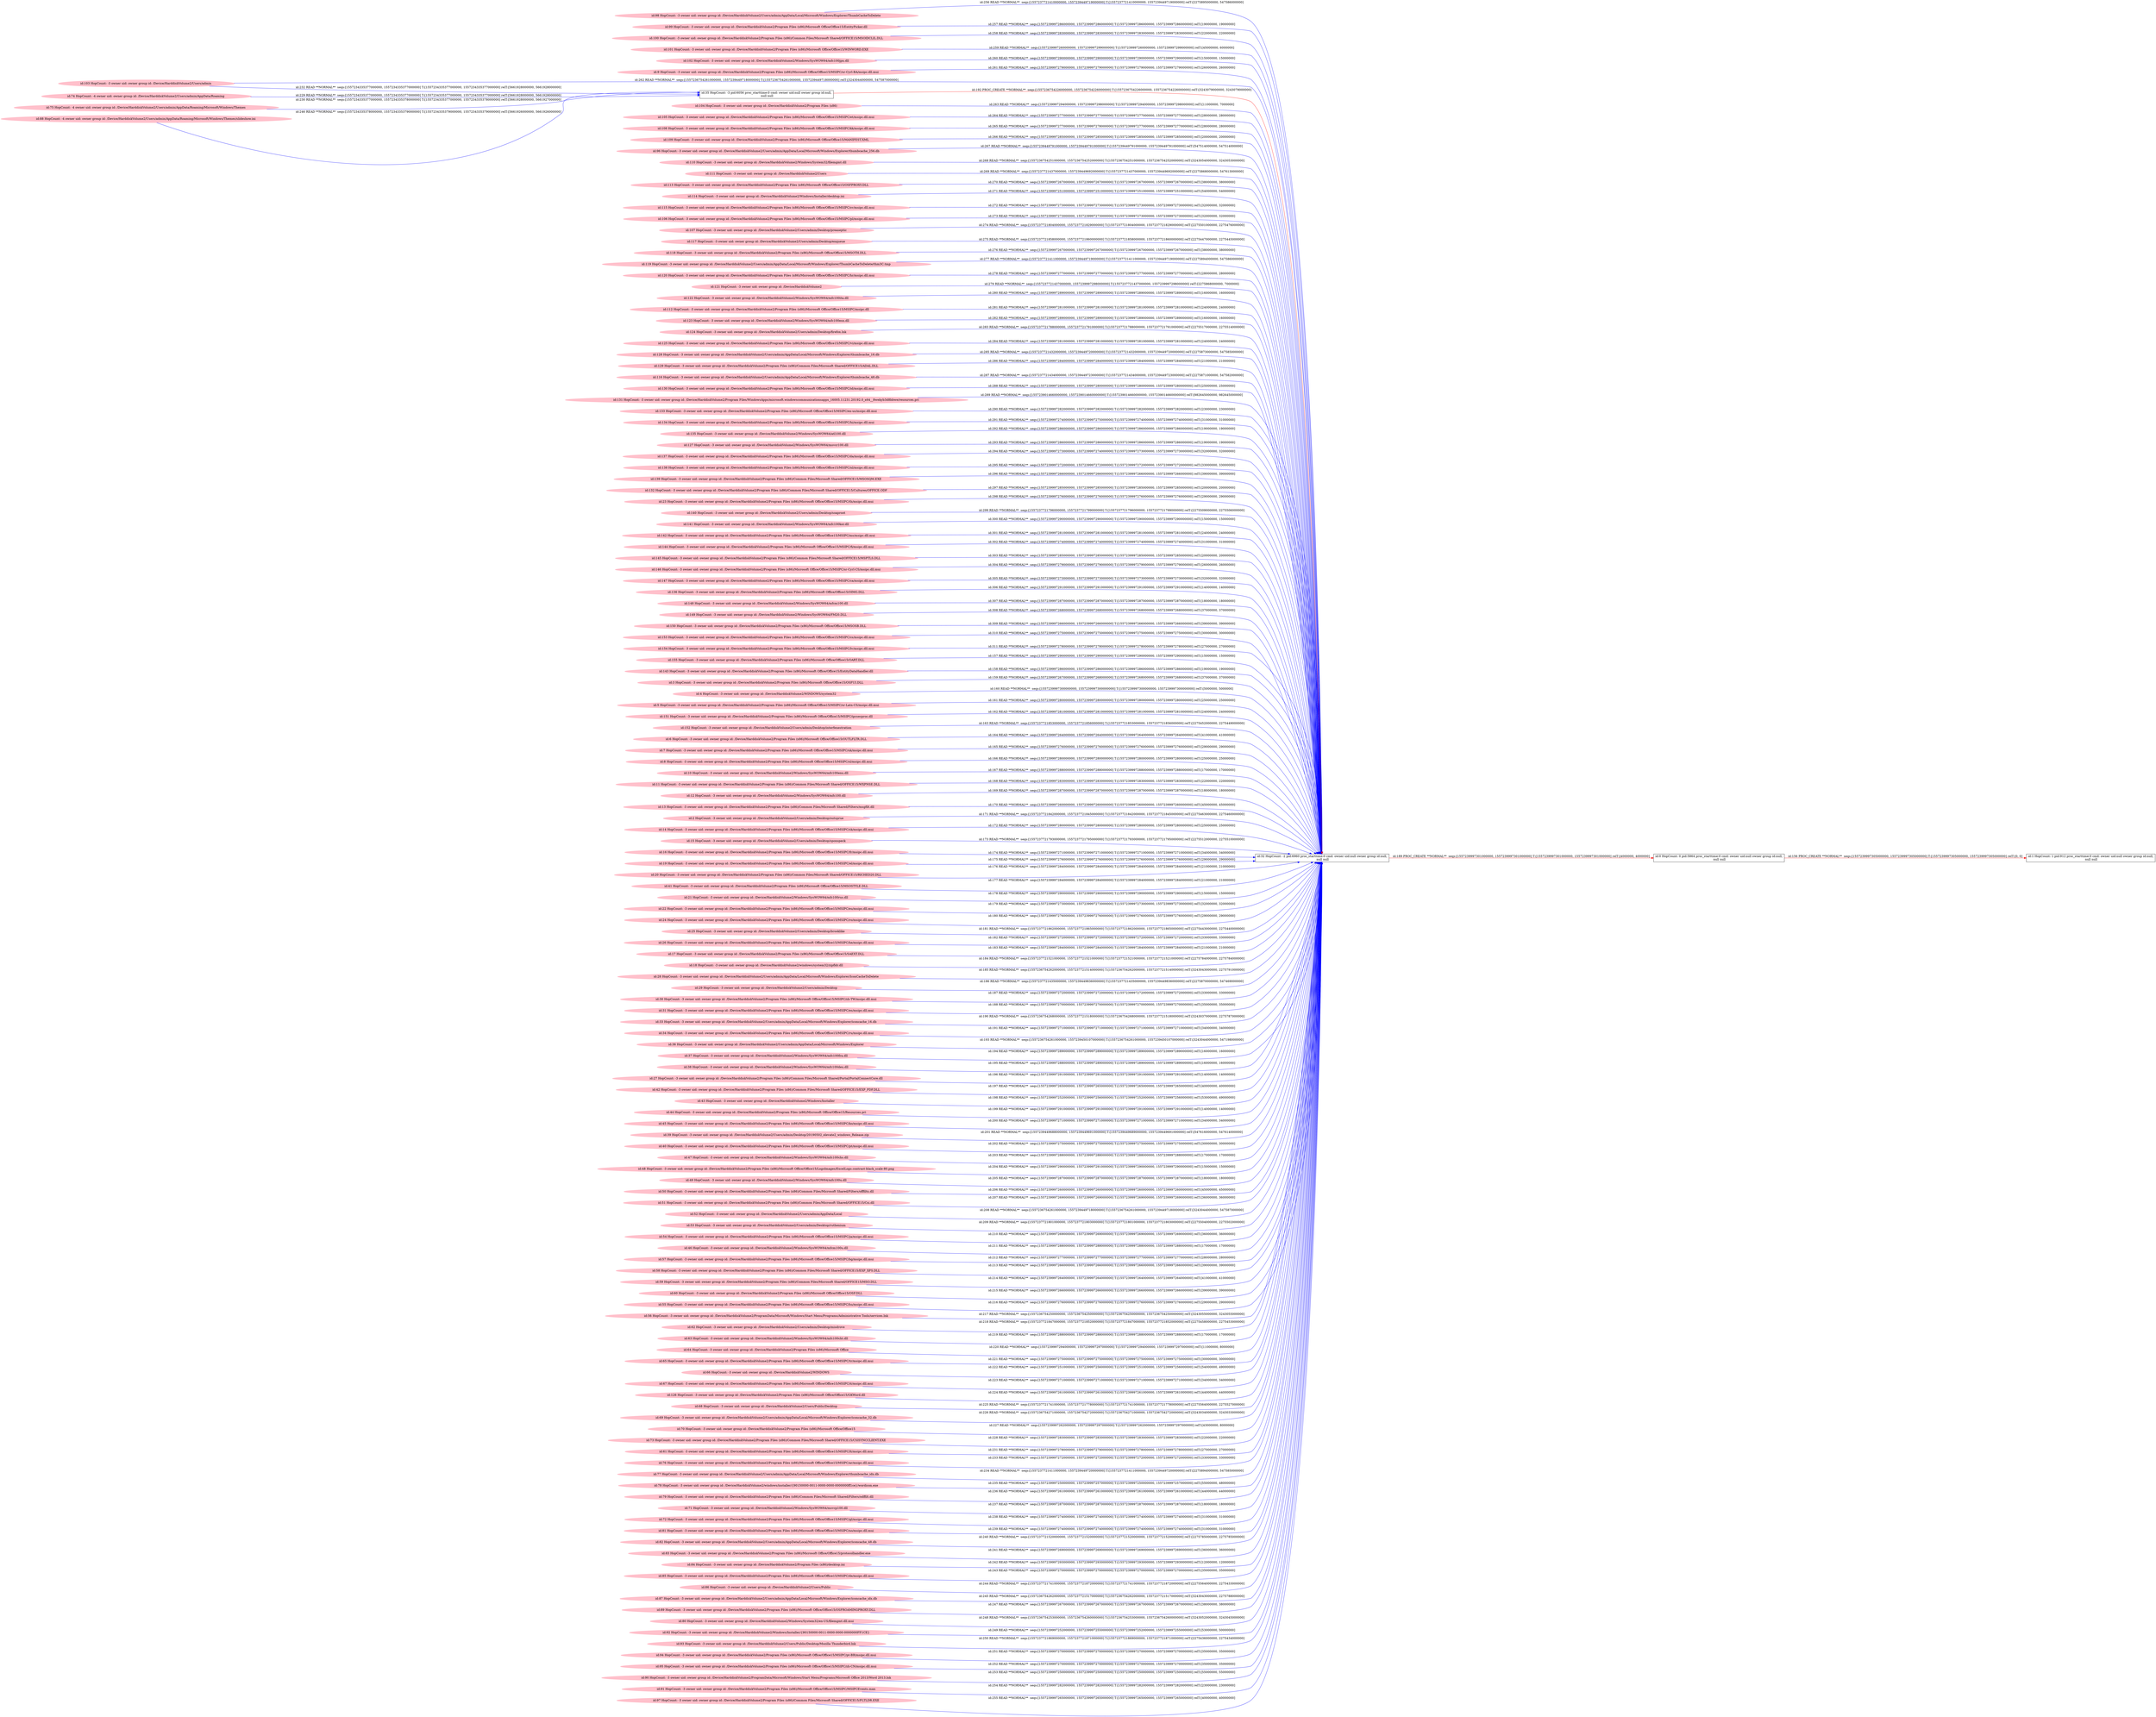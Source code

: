 digraph  {
rankdir=LR
"98"[color=pink,label="id:98 HopCount: -3 owner uid: owner group id: /Device/HarddiskVolume2/Users/admin/AppData/Local/Microsoft/Windows/Explorer/ThumbCacheToDelete ", shape=oval,style=filled];
"32"[color=black,label="id:32 HopCount: -2 pid:6960 proc_starttime:0 cmd: owner uid:null owner group id:null,\n null null", shape=box,style=solid];
"98" -> "32" [id=256,__obj="READ"color=blue,label="id:256 READ **NORMAL**  seqs:[1557237721410000000, 1557239449719000000] T:[1557237721410000000, 1557239449719000000] relT:[2275895000000, 547586000000]",style=solid];
"99"[color=pink,label="id:99 HopCount: -3 owner uid: owner group id: /Device/HarddiskVolume2/Program Files (x86)/Microsoft Office/Office15/EntityPicker.dll ", shape=oval,style=filled];
"99" -> "32" [id=257,__obj="READ"color=blue,label="id:257 READ **NORMAL**  seqs:[1557239997286000000, 1557239997286000000] T:[1557239997286000000, 1557239997286000000] relT:[19000000, 19000000]",style=solid];
"100"[color=pink,label="id:100 HopCount: -3 owner uid: owner group id: /Device/HarddiskVolume2/Program Files (x86)/Common Files/Microsoft Shared/OFFICE15/MSOIDCLIL.DLL ", shape=oval,style=filled];
"100" -> "32" [id=258,__obj="READ"color=blue,label="id:258 READ **NORMAL**  seqs:[1557239997283000000, 1557239997283000000] T:[1557239997283000000, 1557239997283000000] relT:[22000000, 22000000]",style=solid];
"101"[color=pink,label="id:101 HopCount: -3 owner uid: owner group id: /Device/HarddiskVolume2/Program Files (x86)/Microsoft Office/Office15/WINWORD.EXE ", shape=oval,style=filled];
"101" -> "32" [id=259,__obj="READ"color=blue,label="id:259 READ **NORMAL**  seqs:[1557239997260000000, 1557239997299000000] T:[1557239997260000000, 1557239997299000000] relT:[45000000, 6000000]",style=solid];
"102"[color=pink,label="id:102 HopCount: -3 owner uid: owner group id: /Device/HarddiskVolume2/Windows/SysWOW64/mfc100jpn.dll ", shape=oval,style=filled];
"102" -> "32" [id=260,__obj="READ"color=blue,label="id:260 READ **NORMAL**  seqs:[1557239997290000000, 1557239997290000000] T:[1557239997290000000, 1557239997290000000] relT:[15000000, 15000000]",style=solid];
"9"[color=pink,label="id:9 HopCount: -3 owner uid: owner group id: /Device/HarddiskVolume2/Program Files (x86)/Microsoft Office/Office15/MSIPC/sr-Cyrl-BA/msipc.dll.mui ", shape=oval,style=filled];
"9" -> "32" [id=261,__obj="READ"color=blue,label="id:261 READ **NORMAL**  seqs:[1557239997279000000, 1557239997279000000] T:[1557239997279000000, 1557239997279000000] relT:[26000000, 26000000]",style=solid];
"103"[color=pink,label="id:103 HopCount: -3 owner uid: owner group id: /Device/HarddiskVolume2/Users/admin ", shape=oval,style=filled];
"103" -> "32" [id=262,__obj="READ"color=blue,label="id:262 READ **NORMAL**  seqs:[1557236754261000000, 1557239449718000000] T:[1557236754261000000, 1557239449718000000] relT:[3243044000000, 547587000000]",style=solid];
"104"[color=pink,label="id:104 HopCount: -3 owner uid: owner group id: /Device/HarddiskVolume2/Program Files (x86) ", shape=oval,style=filled];
"104" -> "32" [id=263,__obj="READ"color=blue,label="id:263 READ **NORMAL**  seqs:[1557239997294000000, 1557239997298000000] T:[1557239997294000000, 1557239997298000000] relT:[11000000, 7000000]",style=solid];
"105"[color=pink,label="id:105 HopCount: -3 owner uid: owner group id: /Device/HarddiskVolume2/Program Files (x86)/Microsoft Office/Office15/MSIPC/et/msipc.dll.mui ", shape=oval,style=filled];
"105" -> "32" [id=264,__obj="READ"color=blue,label="id:264 READ **NORMAL**  seqs:[1557239997277000000, 1557239997277000000] T:[1557239997277000000, 1557239997277000000] relT:[28000000, 28000000]",style=solid];
"108"[color=pink,label="id:108 HopCount: -3 owner uid: owner group id: /Device/HarddiskVolume2/Program Files (x86)/Microsoft Office/Office15/MSIPC/kk/msipc.dll.mui ", shape=oval,style=filled];
"108" -> "32" [id=265,__obj="READ"color=blue,label="id:265 READ **NORMAL**  seqs:[1557239997277000000, 1557239997278000000] T:[1557239997277000000, 1557239997277000000] relT:[28000000, 28000000]",style=solid];
"109"[color=pink,label="id:109 HopCount: -3 owner uid: owner group id: /Device/HarddiskVolume2/Program Files (x86)/Microsoft Office/Office15/MANIFEST.XML ", shape=oval,style=filled];
"109" -> "32" [id=266,__obj="READ"color=blue,label="id:266 READ **NORMAL**  seqs:[1557239997285000000, 1557239997285000000] T:[1557239997285000000, 1557239997285000000] relT:[20000000, 20000000]",style=solid];
"96"[color=pink,label="id:96 HopCount: -3 owner uid: owner group id: /Device/HarddiskVolume2/Users/admin/AppData/Local/Microsoft/Windows/Explorer/thumbcache_256.db ", shape=oval,style=filled];
"96" -> "32" [id=267,__obj="READ"color=blue,label="id:267 READ **NORMAL**  seqs:[1557239449791000000, 1557239449791000000] T:[1557239449791000000, 1557239449791000000] relT:[547514000000, 547514000000]",style=solid];
"110"[color=pink,label="id:110 HopCount: -3 owner uid: owner group id: /Device/HarddiskVolume2/Windows/System32/filemgmt.dll ", shape=oval,style=filled];
"110" -> "32" [id=268,__obj="READ"color=blue,label="id:268 READ **NORMAL**  seqs:[1557236754251000000, 1557236754252000000] T:[1557236754251000000, 1557236754252000000] relT:[3243054000000, 3243053000000]",style=solid];
"111"[color=pink,label="id:111 HopCount: -3 owner uid: owner group id: /Device/HarddiskVolume2/Users ", shape=oval,style=filled];
"111" -> "32" [id=269,__obj="READ"color=blue,label="id:269 READ **NORMAL**  seqs:[1557237721437000000, 1557239449692000000] T:[1557237721437000000, 1557239449692000000] relT:[2275868000000, 547613000000]",style=solid];
"113"[color=pink,label="id:113 HopCount: -3 owner uid: owner group id: /Device/HarddiskVolume2/Program Files (x86)/Microsoft Office/Office15/OSFPROXY.DLL ", shape=oval,style=filled];
"113" -> "32" [id=270,__obj="READ"color=blue,label="id:270 READ **NORMAL**  seqs:[1557239997267000000, 1557239997267000000] T:[1557239997267000000, 1557239997267000000] relT:[38000000, 38000000]",style=solid];
"114"[color=pink,label="id:114 HopCount: -3 owner uid: owner group id: /Device/HarddiskVolume2/Windows/Installer/desktop.ini ", shape=oval,style=filled];
"114" -> "32" [id=271,__obj="READ"color=blue,label="id:271 READ **NORMAL**  seqs:[1557239997251000000, 1557239997251000000] T:[1557239997251000000, 1557239997251000000] relT:[54000000, 54000000]",style=solid];
"115"[color=pink,label="id:115 HopCount: -3 owner uid: owner group id: /Device/HarddiskVolume2/Program Files (x86)/Microsoft Office/Office15/MSIPC/sv/msipc.dll.mui ", shape=oval,style=filled];
"115" -> "32" [id=272,__obj="READ"color=blue,label="id:272 READ **NORMAL**  seqs:[1557239997273000000, 1557239997273000000] T:[1557239997273000000, 1557239997273000000] relT:[32000000, 32000000]",style=solid];
"106"[color=pink,label="id:106 HopCount: -3 owner uid: owner group id: /Device/HarddiskVolume2/Program Files (x86)/Microsoft Office/Office15/MSIPC/pl/msipc.dll.mui ", shape=oval,style=filled];
"106" -> "32" [id=273,__obj="READ"color=blue,label="id:273 READ **NORMAL**  seqs:[1557239997273000000, 1557239997273000000] T:[1557239997273000000, 1557239997273000000] relT:[32000000, 32000000]",style=solid];
"107"[color=pink,label="id:107 HopCount: -3 owner uid: owner group id: /Device/HarddiskVolume2/Users/admin/Desktop/preaseptic ", shape=oval,style=filled];
"107" -> "32" [id=274,__obj="READ"color=blue,label="id:274 READ **NORMAL**  seqs:[1557237721804000000, 1557237721829000000] T:[1557237721804000000, 1557237721829000000] relT:[2275501000000, 2275476000000]",style=solid];
"117"[color=pink,label="id:117 HopCount: -3 owner uid: owner group id: /Device/HarddiskVolume2/Users/admin/Desktop/enqueue ", shape=oval,style=filled];
"117" -> "32" [id=275,__obj="READ"color=blue,label="id:275 READ **NORMAL**  seqs:[1557237721858000000, 1557237721860000000] T:[1557237721858000000, 1557237721860000000] relT:[2275447000000, 2275445000000]",style=solid];
"118"[color=pink,label="id:118 HopCount: -3 owner uid: owner group id: /Device/HarddiskVolume2/Program Files (x86)/Microsoft Office/Office15/MSOTH.DLL ", shape=oval,style=filled];
"118" -> "32" [id=276,__obj="READ"color=blue,label="id:276 READ **NORMAL**  seqs:[1557239997267000000, 1557239997267000000] T:[1557239997267000000, 1557239997267000000] relT:[38000000, 38000000]",style=solid];
"119"[color=pink,label="id:119 HopCount: -3 owner uid: owner group id: /Device/HarddiskVolume2/Users/admin/AppData/Local/Microsoft/Windows/Explorer/ThumbCacheToDelete/thm3C.tmp ", shape=oval,style=filled];
"119" -> "32" [id=277,__obj="READ"color=blue,label="id:277 READ **NORMAL**  seqs:[1557237721411000000, 1557239449719000000] T:[1557237721411000000, 1557239449719000000] relT:[2275894000000, 547586000000]",style=solid];
"120"[color=pink,label="id:120 HopCount: -3 owner uid: owner group id: /Device/HarddiskVolume2/Program Files (x86)/Microsoft Office/Office15/MSIPC/hr/msipc.dll.mui ", shape=oval,style=filled];
"120" -> "32" [id=278,__obj="READ"color=blue,label="id:278 READ **NORMAL**  seqs:[1557239997277000000, 1557239997277000000] T:[1557239997277000000, 1557239997277000000] relT:[28000000, 28000000]",style=solid];
"121"[color=pink,label="id:121 HopCount: -3 owner uid: owner group id: /Device/HarddiskVolume2 ", shape=oval,style=filled];
"121" -> "32" [id=279,__obj="READ"color=blue,label="id:279 READ **NORMAL**  seqs:[1557237721437000000, 1557239997298000000] T:[1557237721437000000, 1557239997298000000] relT:[2275868000000, 7000000]",style=solid];
"122"[color=pink,label="id:122 HopCount: -3 owner uid: owner group id: /Device/HarddiskVolume2/Windows/SysWOW64/mfc100ita.dll ", shape=oval,style=filled];
"122" -> "32" [id=280,__obj="READ"color=blue,label="id:280 READ **NORMAL**  seqs:[1557239997289000000, 1557239997289000000] T:[1557239997289000000, 1557239997289000000] relT:[16000000, 16000000]",style=solid];
"112"[color=pink,label="id:112 HopCount: -3 owner uid: owner group id: /Device/HarddiskVolume2/Program Files (x86)/Microsoft Office/Office15/MSIPC/msipc.dll ", shape=oval,style=filled];
"112" -> "32" [id=281,__obj="READ"color=blue,label="id:281 READ **NORMAL**  seqs:[1557239997281000000, 1557239997281000000] T:[1557239997281000000, 1557239997281000000] relT:[24000000, 24000000]",style=solid];
"123"[color=pink,label="id:123 HopCount: -3 owner uid: owner group id: /Device/HarddiskVolume2/Windows/SysWOW64/mfc100esn.dll ", shape=oval,style=filled];
"123" -> "32" [id=282,__obj="READ"color=blue,label="id:282 READ **NORMAL**  seqs:[1557239997289000000, 1557239997289000000] T:[1557239997289000000, 1557239997289000000] relT:[16000000, 16000000]",style=solid];
"124"[color=pink,label="id:124 HopCount: -3 owner uid: owner group id: /Device/HarddiskVolume2/Users/admin/Desktop/firefox.lnk ", shape=oval,style=filled];
"124" -> "32" [id=283,__obj="READ"color=blue,label="id:283 READ **NORMAL**  seqs:[1557237721788000000, 1557237721791000000] T:[1557237721788000000, 1557237721791000000] relT:[2275517000000, 2275514000000]",style=solid];
"125"[color=pink,label="id:125 HopCount: -3 owner uid: owner group id: /Device/HarddiskVolume2/Program Files (x86)/Microsoft Office/Office15/MSIPC/vi/msipc.dll.mui ", shape=oval,style=filled];
"125" -> "32" [id=284,__obj="READ"color=blue,label="id:284 READ **NORMAL**  seqs:[1557239997281000000, 1557239997281000000] T:[1557239997281000000, 1557239997281000000] relT:[24000000, 24000000]",style=solid];
"128"[color=pink,label="id:128 HopCount: -3 owner uid: owner group id: /Device/HarddiskVolume2/Users/admin/AppData/Local/Microsoft/Windows/Explorer/thumbcache_16.db ", shape=oval,style=filled];
"128" -> "32" [id=285,__obj="READ"color=blue,label="id:285 READ **NORMAL**  seqs:[1557237721432000000, 1557239449720000000] T:[1557237721432000000, 1557239449720000000] relT:[2275873000000, 547585000000]",style=solid];
"129"[color=pink,label="id:129 HopCount: -3 owner uid: owner group id: /Device/HarddiskVolume2/Program Files (x86)/Common Files/Microsoft Shared/OFFICE15/ADAL.DLL ", shape=oval,style=filled];
"129" -> "32" [id=286,__obj="READ"color=blue,label="id:286 READ **NORMAL**  seqs:[1557239997284000000, 1557239997284000000] T:[1557239997284000000, 1557239997284000000] relT:[21000000, 21000000]",style=solid];
"116"[color=pink,label="id:116 HopCount: -3 owner uid: owner group id: /Device/HarddiskVolume2/Users/admin/AppData/Local/Microsoft/Windows/Explorer/thumbcache_48.db ", shape=oval,style=filled];
"116" -> "32" [id=287,__obj="READ"color=blue,label="id:287 READ **NORMAL**  seqs:[1557237721434000000, 1557239449723000000] T:[1557237721434000000, 1557239449723000000] relT:[2275871000000, 547582000000]",style=solid];
"130"[color=pink,label="id:130 HopCount: -3 owner uid: owner group id: /Device/HarddiskVolume2/Program Files (x86)/Microsoft Office/Office15/MSIPC/id/msipc.dll.mui ", shape=oval,style=filled];
"130" -> "32" [id=288,__obj="READ"color=blue,label="id:288 READ **NORMAL**  seqs:[1557239997280000000, 1557239997280000000] T:[1557239997280000000, 1557239997280000000] relT:[25000000, 25000000]",style=solid];
"131"[color=pink,label="id:131 HopCount: -3 owner uid: owner group id: /Device/HarddiskVolume2/Program Files/WindowsApps/microsoft.windowscommunicationsapps_16005.11231.20192.0_x64__8wekyb3d8bbwe/resources.pri ", shape=oval,style=filled];
"131" -> "32" [id=289,__obj="READ"color=blue,label="id:289 READ **NORMAL**  seqs:[1557239014660000000, 1557239014660000000] T:[1557239014660000000, 1557239014660000000] relT:[982645000000, 982645000000]",style=solid];
"133"[color=pink,label="id:133 HopCount: -3 owner uid: owner group id: /Device/HarddiskVolume2/Program Files (x86)/Microsoft Office/Office15/MSIPC/en-us/msipc.dll.mui ", shape=oval,style=filled];
"133" -> "32" [id=290,__obj="READ"color=blue,label="id:290 READ **NORMAL**  seqs:[1557239997282000000, 1557239997282000000] T:[1557239997282000000, 1557239997282000000] relT:[23000000, 23000000]",style=solid];
"134"[color=pink,label="id:134 HopCount: -3 owner uid: owner group id: /Device/HarddiskVolume2/Program Files (x86)/Microsoft Office/Office15/MSIPC/hi/msipc.dll.mui ", shape=oval,style=filled];
"134" -> "32" [id=291,__obj="READ"color=blue,label="id:291 READ **NORMAL**  seqs:[1557239997274000000, 1557239997275000000] T:[1557239997274000000, 1557239997274000000] relT:[31000000, 31000000]",style=solid];
"135"[color=pink,label="id:135 HopCount: -3 owner uid: owner group id: /Device/HarddiskVolume2/Windows/SysWOW64/atl100.dll ", shape=oval,style=filled];
"135" -> "32" [id=292,__obj="READ"color=blue,label="id:292 READ **NORMAL**  seqs:[1557239997286000000, 1557239997286000000] T:[1557239997286000000, 1557239997286000000] relT:[19000000, 19000000]",style=solid];
"127"[color=pink,label="id:127 HopCount: -3 owner uid: owner group id: /Device/HarddiskVolume2/Windows/SysWOW64/msvcr100.dll ", shape=oval,style=filled];
"127" -> "32" [id=293,__obj="READ"color=blue,label="id:293 READ **NORMAL**  seqs:[1557239997286000000, 1557239997286000000] T:[1557239997286000000, 1557239997286000000] relT:[19000000, 19000000]",style=solid];
"137"[color=pink,label="id:137 HopCount: -3 owner uid: owner group id: /Device/HarddiskVolume2/Program Files (x86)/Microsoft Office/Office15/MSIPC/da/msipc.dll.mui ", shape=oval,style=filled];
"137" -> "32" [id=294,__obj="READ"color=blue,label="id:294 READ **NORMAL**  seqs:[1557239997273000000, 1557239997274000000] T:[1557239997273000000, 1557239997273000000] relT:[32000000, 32000000]",style=solid];
"138"[color=pink,label="id:138 HopCount: -3 owner uid: owner group id: /Device/HarddiskVolume2/Program Files (x86)/Microsoft Office/Office15/MSIPC/nl/msipc.dll.mui ", shape=oval,style=filled];
"138" -> "32" [id=295,__obj="READ"color=blue,label="id:295 READ **NORMAL**  seqs:[1557239997272000000, 1557239997272000000] T:[1557239997272000000, 1557239997272000000] relT:[33000000, 33000000]",style=solid];
"139"[color=pink,label="id:139 HopCount: -3 owner uid: owner group id: /Device/HarddiskVolume2/Program Files (x86)/Common Files/Microsoft Shared/OFFICE15/MSOSQM.EXE ", shape=oval,style=filled];
"139" -> "32" [id=296,__obj="READ"color=blue,label="id:296 READ **NORMAL**  seqs:[1557239997266000000, 1557239997266000000] T:[1557239997266000000, 1557239997266000000] relT:[39000000, 39000000]",style=solid];
"132"[color=pink,label="id:132 HopCount: -3 owner uid: owner group id: /Device/HarddiskVolume2/Program Files (x86)/Common Files/Microsoft Shared/OFFICE15/Cultures/OFFICE.ODF ", shape=oval,style=filled];
"132" -> "32" [id=297,__obj="READ"color=blue,label="id:297 READ **NORMAL**  seqs:[1557239997285000000, 1557239997285000000] T:[1557239997285000000, 1557239997285000000] relT:[20000000, 20000000]",style=solid];
"23"[color=pink,label="id:23 HopCount: -3 owner uid: owner group id: /Device/HarddiskVolume2/Program Files (x86)/Microsoft Office/Office15/MSIPC/th/msipc.dll.mui ", shape=oval,style=filled];
"23" -> "32" [id=298,__obj="READ"color=blue,label="id:298 READ **NORMAL**  seqs:[1557239997276000000, 1557239997276000000] T:[1557239997276000000, 1557239997276000000] relT:[29000000, 29000000]",style=solid];
"140"[color=pink,label="id:140 HopCount: -3 owner uid: owner group id: /Device/HarddiskVolume2/Users/admin/Desktop/soaproot ", shape=oval,style=filled];
"140" -> "32" [id=299,__obj="READ"color=blue,label="id:299 READ **NORMAL**  seqs:[1557237721796000000, 1557237721799000000] T:[1557237721796000000, 1557237721799000000] relT:[2275509000000, 2275506000000]",style=solid];
"141"[color=pink,label="id:141 HopCount: -3 owner uid: owner group id: /Device/HarddiskVolume2/Windows/SysWOW64/mfc100kor.dll ", shape=oval,style=filled];
"141" -> "32" [id=300,__obj="READ"color=blue,label="id:300 READ **NORMAL**  seqs:[1557239997290000000, 1557239997290000000] T:[1557239997290000000, 1557239997290000000] relT:[15000000, 15000000]",style=solid];
"142"[color=pink,label="id:142 HopCount: -3 owner uid: owner group id: /Device/HarddiskVolume2/Program Files (x86)/Microsoft Office/Office15/MSIPC/ms/msipc.dll.mui ", shape=oval,style=filled];
"142" -> "32" [id=301,__obj="READ"color=blue,label="id:301 READ **NORMAL**  seqs:[1557239997281000000, 1557239997281000000] T:[1557239997281000000, 1557239997281000000] relT:[24000000, 24000000]",style=solid];
"144"[color=pink,label="id:144 HopCount: -3 owner uid: owner group id: /Device/HarddiskVolume2/Program Files (x86)/Microsoft Office/Office15/MSIPC/fi/msipc.dll.mui ", shape=oval,style=filled];
"144" -> "32" [id=302,__obj="READ"color=blue,label="id:302 READ **NORMAL**  seqs:[1557239997274000000, 1557239997274000000] T:[1557239997274000000, 1557239997274000000] relT:[31000000, 31000000]",style=solid];
"145"[color=pink,label="id:145 HopCount: -3 owner uid: owner group id: /Device/HarddiskVolume2/Program Files (x86)/Common Files/Microsoft Shared/OFFICE15/MSPTLS.DLL ", shape=oval,style=filled];
"145" -> "32" [id=303,__obj="READ"color=blue,label="id:303 READ **NORMAL**  seqs:[1557239997285000000, 1557239997285000000] T:[1557239997285000000, 1557239997285000000] relT:[20000000, 20000000]",style=solid];
"146"[color=pink,label="id:146 HopCount: -3 owner uid: owner group id: /Device/HarddiskVolume2/Program Files (x86)/Microsoft Office/Office15/MSIPC/sr-Cyrl-CS/msipc.dll.mui ", shape=oval,style=filled];
"146" -> "32" [id=304,__obj="READ"color=blue,label="id:304 READ **NORMAL**  seqs:[1557239997279000000, 1557239997279000000] T:[1557239997279000000, 1557239997279000000] relT:[26000000, 26000000]",style=solid];
"147"[color=pink,label="id:147 HopCount: -3 owner uid: owner group id: /Device/HarddiskVolume2/Program Files (x86)/Microsoft Office/Office15/MSIPC/ca/msipc.dll.mui ", shape=oval,style=filled];
"147" -> "32" [id=305,__obj="READ"color=blue,label="id:305 READ **NORMAL**  seqs:[1557239997273000000, 1557239997273000000] T:[1557239997273000000, 1557239997273000000] relT:[32000000, 32000000]",style=solid];
"136"[color=pink,label="id:136 HopCount: -3 owner uid: owner group id: /Device/HarddiskVolume2/Program Files (x86)/Microsoft Office/Office15/OIMG.DLL ", shape=oval,style=filled];
"136" -> "32" [id=306,__obj="READ"color=blue,label="id:306 READ **NORMAL**  seqs:[1557239997291000000, 1557239997291000000] T:[1557239997291000000, 1557239997291000000] relT:[14000000, 14000000]",style=solid];
"148"[color=pink,label="id:148 HopCount: -3 owner uid: owner group id: /Device/HarddiskVolume2/Windows/SysWOW64/mfcm100.dll ", shape=oval,style=filled];
"148" -> "32" [id=307,__obj="READ"color=blue,label="id:307 READ **NORMAL**  seqs:[1557239997287000000, 1557239997287000000] T:[1557239997287000000, 1557239997287000000] relT:[18000000, 18000000]",style=solid];
"149"[color=pink,label="id:149 HopCount: -3 owner uid: owner group id: /Device/HarddiskVolume2/Windows/SysWOW64/FM20.DLL ", shape=oval,style=filled];
"149" -> "32" [id=308,__obj="READ"color=blue,label="id:308 READ **NORMAL**  seqs:[1557239997268000000, 1557239997268000000] T:[1557239997268000000, 1557239997268000000] relT:[37000000, 37000000]",style=solid];
"150"[color=pink,label="id:150 HopCount: -3 owner uid: owner group id: /Device/HarddiskVolume2/Program Files (x86)/Microsoft Office/Office15/MSOSB.DLL ", shape=oval,style=filled];
"150" -> "32" [id=309,__obj="READ"color=blue,label="id:309 READ **NORMAL**  seqs:[1557239997266000000, 1557239997266000000] T:[1557239997266000000, 1557239997266000000] relT:[39000000, 39000000]",style=solid];
"153"[color=pink,label="id:153 HopCount: -3 owner uid: owner group id: /Device/HarddiskVolume2/Program Files (x86)/Microsoft Office/Office15/MSIPC/cs/msipc.dll.mui ", shape=oval,style=filled];
"153" -> "32" [id=310,__obj="READ"color=blue,label="id:310 READ **NORMAL**  seqs:[1557239997275000000, 1557239997275000000] T:[1557239997275000000, 1557239997275000000] relT:[30000000, 30000000]",style=solid];
"154"[color=pink,label="id:154 HopCount: -3 owner uid: owner group id: /Device/HarddiskVolume2/Program Files (x86)/Microsoft Office/Office15/MSIPC/lv/msipc.dll.mui ", shape=oval,style=filled];
"154" -> "32" [id=311,__obj="READ"color=blue,label="id:311 READ **NORMAL**  seqs:[1557239997278000000, 1557239997278000000] T:[1557239997278000000, 1557239997278000000] relT:[27000000, 27000000]",style=solid];
"0"[color=black,label="id:0 HopCount: 0 pid:5864 proc_starttime:0 cmd: owner uid:null owner group id:null,\n null null", shape=box,style=solid];
"1"[color=black,label="id:1 HopCount: 1 pid:912 proc_starttime:0 cmd: owner uid:null owner group id:null,\n null null", shape=box,style=solid];
"0" -> "1" [id=156,__obj="PROC_CREATE"color=red,label="id:156 PROC_CREATE **NORMAL**  seqs:[1557239997305000000, 1557239997305000000] T:[1557239997305000000, 1557239997305000000] relT:[0, 0]",style=solid];
"155"[color=pink,label="id:155 HopCount: -3 owner uid: owner group id: /Device/HarddiskVolume2/Program Files (x86)/Microsoft Office/Office15/OART.DLL ", shape=oval,style=filled];
"155" -> "32" [id=157,__obj="READ"color=blue,label="id:157 READ **NORMAL**  seqs:[1557239997290000000, 1557239997290000000] T:[1557239997290000000, 1557239997290000000] relT:[15000000, 15000000]",style=solid];
"143"[color=pink,label="id:143 HopCount: -3 owner uid: owner group id: /Device/HarddiskVolume2/Program Files (x86)/Microsoft Office/Office15/EntityDataHandler.dll ", shape=oval,style=filled];
"143" -> "32" [id=158,__obj="READ"color=blue,label="id:158 READ **NORMAL**  seqs:[1557239997286000000, 1557239997286000000] T:[1557239997286000000, 1557239997286000000] relT:[19000000, 19000000]",style=solid];
"3"[color=pink,label="id:3 HopCount: -3 owner uid: owner group id: /Device/HarddiskVolume2/Program Files (x86)/Microsoft Office/Office15/OSFUI.DLL ", shape=oval,style=filled];
"3" -> "32" [id=159,__obj="READ"color=blue,label="id:159 READ **NORMAL**  seqs:[1557239997267000000, 1557239997268000000] T:[1557239997268000000, 1557239997268000000] relT:[37000000, 37000000]",style=solid];
"4"[color=pink,label="id:4 HopCount: -3 owner uid: owner group id: /Device/HarddiskVolume2/WINDOWS/system32 ", shape=oval,style=filled];
"4" -> "32" [id=160,__obj="READ"color=blue,label="id:160 READ **NORMAL**  seqs:[1557239997300000000, 1557239997300000000] T:[1557239997300000000, 1557239997300000000] relT:[5000000, 5000000]",style=solid];
"5"[color=pink,label="id:5 HopCount: -3 owner uid: owner group id: /Device/HarddiskVolume2/Program Files (x86)/Microsoft Office/Office15/MSIPC/sr-Latn-CS/msipc.dll.mui ", shape=oval,style=filled];
"5" -> "32" [id=161,__obj="READ"color=blue,label="id:161 READ **NORMAL**  seqs:[1557239997280000000, 1557239997280000000] T:[1557239997280000000, 1557239997280000000] relT:[25000000, 25000000]",style=solid];
"151"[color=pink,label="id:151 HopCount: -3 owner uid: owner group id: /Device/HarddiskVolume2/Program Files (x86)/Microsoft Office/Office15/MSIPC/ipcsecproc.dll ", shape=oval,style=filled];
"151" -> "32" [id=162,__obj="READ"color=blue,label="id:162 READ **NORMAL**  seqs:[1557239997281000000, 1557239997281000000] T:[1557239997281000000, 1557239997281000000] relT:[24000000, 24000000]",style=solid];
"152"[color=pink,label="id:152 HopCount: -3 owner uid: owner group id: /Device/HarddiskVolume2/Users/admin/Desktop/interfenestration ", shape=oval,style=filled];
"152" -> "32" [id=163,__obj="READ"color=blue,label="id:163 READ **NORMAL**  seqs:[1557237721853000000, 1557237721856000000] T:[1557237721853000000, 1557237721856000000] relT:[2275452000000, 2275449000000]",style=solid];
"6"[color=pink,label="id:6 HopCount: -3 owner uid: owner group id: /Device/HarddiskVolume2/Program Files (x86)/Microsoft Office/Office15/OUTLFLTR.DLL ", shape=oval,style=filled];
"6" -> "32" [id=164,__obj="READ"color=blue,label="id:164 READ **NORMAL**  seqs:[1557239997264000000, 1557239997264000000] T:[1557239997264000000, 1557239997264000000] relT:[41000000, 41000000]",style=solid];
"7"[color=pink,label="id:7 HopCount: -3 owner uid: owner group id: /Device/HarddiskVolume2/Program Files (x86)/Microsoft Office/Office15/MSIPC/uk/msipc.dll.mui ", shape=oval,style=filled];
"7" -> "32" [id=165,__obj="READ"color=blue,label="id:165 READ **NORMAL**  seqs:[1557239997276000000, 1557239997276000000] T:[1557239997276000000, 1557239997276000000] relT:[29000000, 29000000]",style=solid];
"8"[color=pink,label="id:8 HopCount: -3 owner uid: owner group id: /Device/HarddiskVolume2/Program Files (x86)/Microsoft Office/Office15/MSIPC/sl/msipc.dll.mui ", shape=oval,style=filled];
"8" -> "32" [id=166,__obj="READ"color=blue,label="id:166 READ **NORMAL**  seqs:[1557239997280000000, 1557239997280000000] T:[1557239997280000000, 1557239997280000000] relT:[25000000, 25000000]",style=solid];
"10"[color=pink,label="id:10 HopCount: -3 owner uid: owner group id: /Device/HarddiskVolume2/Windows/SysWOW64/mfc100enu.dll ", shape=oval,style=filled];
"10" -> "32" [id=167,__obj="READ"color=blue,label="id:167 READ **NORMAL**  seqs:[1557239997288000000, 1557239997288000000] T:[1557239997288000000, 1557239997288000000] relT:[17000000, 17000000]",style=solid];
"11"[color=pink,label="id:11 HopCount: -3 owner uid: owner group id: /Device/HarddiskVolume2/Program Files (x86)/Common Files/Microsoft Shared/OFFICE15/WXPNSE.DLL ", shape=oval,style=filled];
"11" -> "32" [id=168,__obj="READ"color=blue,label="id:168 READ **NORMAL**  seqs:[1557239997283000000, 1557239997283000000] T:[1557239997283000000, 1557239997283000000] relT:[22000000, 22000000]",style=solid];
"12"[color=pink,label="id:12 HopCount: -3 owner uid: owner group id: /Device/HarddiskVolume2/Windows/SysWOW64/mfc100.dll ", shape=oval,style=filled];
"12" -> "32" [id=169,__obj="READ"color=blue,label="id:169 READ **NORMAL**  seqs:[1557239997287000000, 1557239997287000000] T:[1557239997287000000, 1557239997287000000] relT:[18000000, 18000000]",style=solid];
"13"[color=pink,label="id:13 HopCount: -3 owner uid: owner group id: /Device/HarddiskVolume2/Program Files (x86)/Common Files/Microsoft Shared/Filters/msgfilt.dll ", shape=oval,style=filled];
"13" -> "32" [id=170,__obj="READ"color=blue,label="id:170 READ **NORMAL**  seqs:[1557239997260000000, 1557239997260000000] T:[1557239997260000000, 1557239997260000000] relT:[45000000, 45000000]",style=solid];
"2"[color=pink,label="id:2 HopCount: -3 owner uid: owner group id: /Device/HarddiskVolume2/Users/admin/Desktop/outsprue ", shape=oval,style=filled];
"2" -> "32" [id=171,__obj="READ"color=blue,label="id:171 READ **NORMAL**  seqs:[1557237721842000000, 1557237721845000000] T:[1557237721842000000, 1557237721845000000] relT:[2275463000000, 2275460000000]",style=solid];
"14"[color=pink,label="id:14 HopCount: -3 owner uid: owner group id: /Device/HarddiskVolume2/Program Files (x86)/Microsoft Office/Office15/MSIPC/sk/msipc.dll.mui ", shape=oval,style=filled];
"14" -> "32" [id=172,__obj="READ"color=blue,label="id:172 READ **NORMAL**  seqs:[1557239997280000000, 1557239997280000000] T:[1557239997280000000, 1557239997280000000] relT:[25000000, 25000000]",style=solid];
"15"[color=pink,label="id:15 HopCount: -3 owner uid: owner group id: /Device/HarddiskVolume2/Users/admin/Desktop/sponspeck ", shape=oval,style=filled];
"15" -> "32" [id=173,__obj="READ"color=blue,label="id:173 READ **NORMAL**  seqs:[1557237721793000000, 1557237721795000000] T:[1557237721793000000, 1557237721795000000] relT:[2275512000000, 2275510000000]",style=solid];
"16"[color=pink,label="id:16 HopCount: -3 owner uid: owner group id: /Device/HarddiskVolume2/Program Files (x86)/Microsoft Office/Office15/MSIPC/fr/msipc.dll.mui ", shape=oval,style=filled];
"16" -> "32" [id=174,__obj="READ"color=blue,label="id:174 READ **NORMAL**  seqs:[1557239997271000000, 1557239997271000000] T:[1557239997271000000, 1557239997271000000] relT:[34000000, 34000000]",style=solid];
"19"[color=pink,label="id:19 HopCount: -3 owner uid: owner group id: /Device/HarddiskVolume2/Program Files (x86)/Microsoft Office/Office15/MSIPC/el/msipc.dll.mui ", shape=oval,style=filled];
"19" -> "32" [id=175,__obj="READ"color=blue,label="id:175 READ **NORMAL**  seqs:[1557239997276000000, 1557239997276000000] T:[1557239997276000000, 1557239997276000000] relT:[29000000, 29000000]",style=solid];
"20"[color=pink,label="id:20 HopCount: -3 owner uid: owner group id: /Device/HarddiskVolume2/Program Files (x86)/Common Files/Microsoft Shared/OFFICE15/RICHED20.DLL ", shape=oval,style=filled];
"20" -> "32" [id=176,__obj="READ"color=blue,label="id:176 READ **NORMAL**  seqs:[1557239997284000000, 1557239997284000000] T:[1557239997284000000, 1557239997284000000] relT:[21000000, 21000000]",style=solid];
"41"[color=pink,label="id:41 HopCount: -3 owner uid: owner group id: /Device/HarddiskVolume2/Program Files (x86)/Microsoft Office/Office15/MSOSTYLE.DLL ", shape=oval,style=filled];
"41" -> "32" [id=177,__obj="READ"color=blue,label="id:177 READ **NORMAL**  seqs:[1557239997284000000, 1557239997284000000] T:[1557239997284000000, 1557239997284000000] relT:[21000000, 21000000]",style=solid];
"21"[color=pink,label="id:21 HopCount: -3 owner uid: owner group id: /Device/HarddiskVolume2/Windows/SysWOW64/mfc100rus.dll ", shape=oval,style=filled];
"21" -> "32" [id=178,__obj="READ"color=blue,label="id:178 READ **NORMAL**  seqs:[1557239997290000000, 1557239997290000000] T:[1557239997290000000, 1557239997290000000] relT:[15000000, 15000000]",style=solid];
"22"[color=pink,label="id:22 HopCount: -3 owner uid: owner group id: /Device/HarddiskVolume2/Program Files (x86)/Microsoft Office/Office15/MSIPC/eu/msipc.dll.mui ", shape=oval,style=filled];
"22" -> "32" [id=179,__obj="READ"color=blue,label="id:179 READ **NORMAL**  seqs:[1557239997273000000, 1557239997273000000] T:[1557239997273000000, 1557239997273000000] relT:[32000000, 32000000]",style=solid];
"24"[color=pink,label="id:24 HopCount: -3 owner uid: owner group id: /Device/HarddiskVolume2/Program Files (x86)/Microsoft Office/Office15/MSIPC/ro/msipc.dll.mui ", shape=oval,style=filled];
"24" -> "32" [id=180,__obj="READ"color=blue,label="id:180 READ **NORMAL**  seqs:[1557239997276000000, 1557239997276000000] T:[1557239997276000000, 1557239997276000000] relT:[29000000, 29000000]",style=solid];
"25"[color=pink,label="id:25 HopCount: -3 owner uid: owner group id: /Device/HarddiskVolume2/Users/admin/Desktop/brooklike ", shape=oval,style=filled];
"25" -> "32" [id=181,__obj="READ"color=blue,label="id:181 READ **NORMAL**  seqs:[1557237721862000000, 1557237721865000000] T:[1557237721862000000, 1557237721865000000] relT:[2275443000000, 2275440000000]",style=solid];
"26"[color=pink,label="id:26 HopCount: -3 owner uid: owner group id: /Device/HarddiskVolume2/Program Files (x86)/Microsoft Office/Office15/MSIPC/he/msipc.dll.mui ", shape=oval,style=filled];
"26" -> "32" [id=182,__obj="READ"color=blue,label="id:182 READ **NORMAL**  seqs:[1557239997272000000, 1557239997272000000] T:[1557239997272000000, 1557239997272000000] relT:[33000000, 33000000]",style=solid];
"17"[color=pink,label="id:17 HopCount: -3 owner uid: owner group id: /Device/HarddiskVolume2/Program Files (x86)/Microsoft Office/Office15/SAEXT.DLL ", shape=oval,style=filled];
"17" -> "32" [id=183,__obj="READ"color=blue,label="id:183 READ **NORMAL**  seqs:[1557239997284000000, 1557239997284000000] T:[1557239997284000000, 1557239997284000000] relT:[21000000, 21000000]",style=solid];
"18"[color=pink,label="id:18 HopCount: -3 owner uid: owner group id: /Device/HarddiskVolume2/windows/system32/zipfldr.dll ", shape=oval,style=filled];
"18" -> "32" [id=184,__obj="READ"color=blue,label="id:184 READ **NORMAL**  seqs:[1557237721521000000, 1557237721521000000] T:[1557237721521000000, 1557237721521000000] relT:[2275784000000, 2275784000000]",style=solid];
"28"[color=pink,label="id:28 HopCount: -3 owner uid: owner group id: /Device/HarddiskVolume2/Users/admin/AppData/Local/Microsoft/Windows/Explorer/IconCacheToDelete ", shape=oval,style=filled];
"28" -> "32" [id=185,__obj="READ"color=blue,label="id:185 READ **NORMAL**  seqs:[1557236754262000000, 1557237721514000000] T:[1557236754262000000, 1557237721514000000] relT:[3243043000000, 2275791000000]",style=solid];
"29"[color=pink,label="id:29 HopCount: -3 owner uid: owner group id: /Device/HarddiskVolume2/Users/admin/Desktop ", shape=oval,style=filled];
"29" -> "32" [id=186,__obj="READ"color=blue,label="id:186 READ **NORMAL**  seqs:[1557237721435000000, 1557239449836000000] T:[1557237721435000000, 1557239449836000000] relT:[2275870000000, 547469000000]",style=solid];
"30"[color=pink,label="id:30 HopCount: -3 owner uid: owner group id: /Device/HarddiskVolume2/Program Files (x86)/Microsoft Office/Office15/MSIPC/zh-TW/msipc.dll.mui ", shape=oval,style=filled];
"30" -> "32" [id=187,__obj="READ"color=blue,label="id:187 READ **NORMAL**  seqs:[1557239997272000000, 1557239997272000000] T:[1557239997272000000, 1557239997272000000] relT:[33000000, 33000000]",style=solid];
"31"[color=pink,label="id:31 HopCount: -3 owner uid: owner group id: /Device/HarddiskVolume2/Program Files (x86)/Microsoft Office/Office15/MSIPC/es/msipc.dll.mui ", shape=oval,style=filled];
"31" -> "32" [id=188,__obj="READ"color=blue,label="id:188 READ **NORMAL**  seqs:[1557239997270000000, 1557239997270000000] T:[1557239997270000000, 1557239997270000000] relT:[35000000, 35000000]",style=solid];
"32" -> "0" [id=189,__obj="PROC_CREATE"color=red,label="id:189 PROC_CREATE **NORMAL**  seqs:[1557239997301000000, 1557239997301000000] T:[1557239997301000000, 1557239997301000000] relT:[4000000, 4000000]",style=solid];
"33"[color=pink,label="id:33 HopCount: -3 owner uid: owner group id: /Device/HarddiskVolume2/Users/admin/AppData/Local/Microsoft/Windows/Explorer/iconcache_16.db ", shape=oval,style=filled];
"33" -> "32" [id=190,__obj="READ"color=blue,label="id:190 READ **NORMAL**  seqs:[1557236754268000000, 1557237721518000000] T:[1557236754268000000, 1557237721518000000] relT:[3243037000000, 2275787000000]",style=solid];
"34"[color=pink,label="id:34 HopCount: -3 owner uid: owner group id: /Device/HarddiskVolume2/Program Files (x86)/Microsoft Office/Office15/MSIPC/ru/msipc.dll.mui ", shape=oval,style=filled];
"34" -> "32" [id=191,__obj="READ"color=blue,label="id:191 READ **NORMAL**  seqs:[1557239997271000000, 1557239997271000000] T:[1557239997271000000, 1557239997271000000] relT:[34000000, 34000000]",style=solid];
"35"[color=black,label="id:35 HopCount: -3 pid:6056 proc_starttime:0 cmd: owner uid:null owner group id:null,\n null null", shape=box,style=solid];
"35" -> "32" [id=192,__obj="PROC_CREATE"color=red,label="id:192 PROC_CREATE **NORMAL**  seqs:[1557236754226000000, 1557236754226000000] T:[1557236754226000000, 1557236754226000000] relT:[3243079000000, 3243079000000]",style=solid];
"36"[color=pink,label="id:36 HopCount: -3 owner uid: owner group id: /Device/HarddiskVolume2/Users/admin/AppData/Local/Microsoft/Windows/Explorer ", shape=oval,style=filled];
"36" -> "32" [id=193,__obj="READ"color=blue,label="id:193 READ **NORMAL**  seqs:[1557236754261000000, 1557239450107000000] T:[1557236754261000000, 1557239450107000000] relT:[3243044000000, 547198000000]",style=solid];
"37"[color=pink,label="id:37 HopCount: -3 owner uid: owner group id: /Device/HarddiskVolume2/Windows/SysWOW64/mfc100fra.dll ", shape=oval,style=filled];
"37" -> "32" [id=194,__obj="READ"color=blue,label="id:194 READ **NORMAL**  seqs:[1557239997289000000, 1557239997289000000] T:[1557239997289000000, 1557239997289000000] relT:[16000000, 16000000]",style=solid];
"38"[color=pink,label="id:38 HopCount: -3 owner uid: owner group id: /Device/HarddiskVolume2/Windows/SysWOW64/mfc100deu.dll ", shape=oval,style=filled];
"38" -> "32" [id=195,__obj="READ"color=blue,label="id:195 READ **NORMAL**  seqs:[1557239997288000000, 1557239997289000000] T:[1557239997289000000, 1557239997289000000] relT:[16000000, 16000000]",style=solid];
"27"[color=pink,label="id:27 HopCount: -3 owner uid: owner group id: /Device/HarddiskVolume2/Program Files (x86)/Common Files/Microsoft Shared/Portal/PortalConnectCore.dll ", shape=oval,style=filled];
"27" -> "32" [id=196,__obj="READ"color=blue,label="id:196 READ **NORMAL**  seqs:[1557239997291000000, 1557239997291000000] T:[1557239997291000000, 1557239997291000000] relT:[14000000, 14000000]",style=solid];
"42"[color=pink,label="id:42 HopCount: -3 owner uid: owner group id: /Device/HarddiskVolume2/Program Files (x86)/Common Files/Microsoft Shared/OFFICE15/EXP_PDF.DLL ", shape=oval,style=filled];
"42" -> "32" [id=197,__obj="READ"color=blue,label="id:197 READ **NORMAL**  seqs:[1557239997265000000, 1557239997265000000] T:[1557239997265000000, 1557239997265000000] relT:[40000000, 40000000]",style=solid];
"43"[color=pink,label="id:43 HopCount: -3 owner uid: owner group id: /Device/HarddiskVolume2/Windows/Installer ", shape=oval,style=filled];
"43" -> "32" [id=198,__obj="READ"color=blue,label="id:198 READ **NORMAL**  seqs:[1557239997252000000, 1557239997256000000] T:[1557239997252000000, 1557239997256000000] relT:[53000000, 49000000]",style=solid];
"44"[color=pink,label="id:44 HopCount: -3 owner uid: owner group id: /Device/HarddiskVolume2/Program Files (x86)/Microsoft Office/Office15/Resources.pri ", shape=oval,style=filled];
"44" -> "32" [id=199,__obj="READ"color=blue,label="id:199 READ **NORMAL**  seqs:[1557239997291000000, 1557239997291000000] T:[1557239997291000000, 1557239997291000000] relT:[14000000, 14000000]",style=solid];
"45"[color=pink,label="id:45 HopCount: -3 owner uid: owner group id: /Device/HarddiskVolume2/Program Files (x86)/Microsoft Office/Office15/MSIPC/ko/msipc.dll.mui ", shape=oval,style=filled];
"45" -> "32" [id=200,__obj="READ"color=blue,label="id:200 READ **NORMAL**  seqs:[1557239997271000000, 1557239997271000000] T:[1557239997271000000, 1557239997271000000] relT:[34000000, 34000000]",style=solid];
"39"[color=pink,label="id:39 HopCount: -3 owner uid: owner group id: /Device/HarddiskVolume2/Users/admin/Desktop/20190502_elevate2_windows_Release.zip ", shape=oval,style=filled];
"39" -> "32" [id=201,__obj="READ"color=blue,label="id:201 READ **NORMAL**  seqs:[1557239449688000000, 1557239449691000000] T:[1557239449689000000, 1557239449691000000] relT:[547616000000, 547614000000]",style=solid];
"40"[color=pink,label="id:40 HopCount: -3 owner uid: owner group id: /Device/HarddiskVolume2/Program Files (x86)/Microsoft Office/Office15/MSIPC/pt/msipc.dll.mui ", shape=oval,style=filled];
"40" -> "32" [id=202,__obj="READ"color=blue,label="id:202 READ **NORMAL**  seqs:[1557239997275000000, 1557239997275000000] T:[1557239997275000000, 1557239997275000000] relT:[30000000, 30000000]",style=solid];
"47"[color=pink,label="id:47 HopCount: -3 owner uid: owner group id: /Device/HarddiskVolume2/Windows/SysWOW64/mfc100chs.dll ", shape=oval,style=filled];
"47" -> "32" [id=203,__obj="READ"color=blue,label="id:203 READ **NORMAL**  seqs:[1557239997288000000, 1557239997288000000] T:[1557239997288000000, 1557239997288000000] relT:[17000000, 17000000]",style=solid];
"48"[color=pink,label="id:48 HopCount: -3 owner uid: owner group id: /Device/HarddiskVolume2/Program Files (x86)/Microsoft Office/Office15/LogoImages/ExcelLogo.contrast-black_scale-80.png ", shape=oval,style=filled];
"48" -> "32" [id=204,__obj="READ"color=blue,label="id:204 READ **NORMAL**  seqs:[1557239997290000000, 1557239997291000000] T:[1557239997290000000, 1557239997290000000] relT:[15000000, 15000000]",style=solid];
"49"[color=pink,label="id:49 HopCount: -3 owner uid: owner group id: /Device/HarddiskVolume2/Windows/SysWOW64/mfc100u.dll ", shape=oval,style=filled];
"49" -> "32" [id=205,__obj="READ"color=blue,label="id:205 READ **NORMAL**  seqs:[1557239997287000000, 1557239997287000000] T:[1557239997287000000, 1557239997287000000] relT:[18000000, 18000000]",style=solid];
"50"[color=pink,label="id:50 HopCount: -3 owner uid: owner group id: /Device/HarddiskVolume2/Program Files (x86)/Common Files/Microsoft Shared/Filters/offfiltx.dll ", shape=oval,style=filled];
"50" -> "32" [id=206,__obj="READ"color=blue,label="id:206 READ **NORMAL**  seqs:[1557239997260000000, 1557239997260000000] T:[1557239997260000000, 1557239997260000000] relT:[45000000, 45000000]",style=solid];
"51"[color=pink,label="id:51 HopCount: -3 owner uid: owner group id: /Device/HarddiskVolume2/Program Files (x86)/Common Files/Microsoft Shared/OFFICE15/Csi.dll ", shape=oval,style=filled];
"51" -> "32" [id=207,__obj="READ"color=blue,label="id:207 READ **NORMAL**  seqs:[1557239997269000000, 1557239997269000000] T:[1557239997269000000, 1557239997269000000] relT:[36000000, 36000000]",style=solid];
"52"[color=pink,label="id:52 HopCount: -3 owner uid: owner group id: /Device/HarddiskVolume2/Users/admin/AppData/Local ", shape=oval,style=filled];
"52" -> "32" [id=208,__obj="READ"color=blue,label="id:208 READ **NORMAL**  seqs:[1557236754261000000, 1557239449718000000] T:[1557236754261000000, 1557239449718000000] relT:[3243044000000, 547587000000]",style=solid];
"53"[color=pink,label="id:53 HopCount: -3 owner uid: owner group id: /Device/HarddiskVolume2/Users/admin/Desktop/ruthenium ", shape=oval,style=filled];
"53" -> "32" [id=209,__obj="READ"color=blue,label="id:209 READ **NORMAL**  seqs:[1557237721801000000, 1557237721803000000] T:[1557237721801000000, 1557237721803000000] relT:[2275504000000, 2275502000000]",style=solid];
"54"[color=pink,label="id:54 HopCount: -3 owner uid: owner group id: /Device/HarddiskVolume2/Program Files (x86)/Microsoft Office/Office15/MSIPC/ja/msipc.dll.mui ", shape=oval,style=filled];
"54" -> "32" [id=210,__obj="READ"color=blue,label="id:210 READ **NORMAL**  seqs:[1557239997269000000, 1557239997269000000] T:[1557239997269000000, 1557239997269000000] relT:[36000000, 36000000]",style=solid];
"46"[color=pink,label="id:46 HopCount: -3 owner uid: owner group id: /Device/HarddiskVolume2/Windows/SysWOW64/mfcm100u.dll ", shape=oval,style=filled];
"46" -> "32" [id=211,__obj="READ"color=blue,label="id:211 READ **NORMAL**  seqs:[1557239997288000000, 1557239997288000000] T:[1557239997288000000, 1557239997288000000] relT:[17000000, 17000000]",style=solid];
"57"[color=pink,label="id:57 HopCount: -3 owner uid: owner group id: /Device/HarddiskVolume2/Program Files (x86)/Microsoft Office/Office15/MSIPC/bg/msipc.dll.mui ", shape=oval,style=filled];
"57" -> "32" [id=212,__obj="READ"color=blue,label="id:212 READ **NORMAL**  seqs:[1557239997277000000, 1557239997277000000] T:[1557239997277000000, 1557239997277000000] relT:[28000000, 28000000]",style=solid];
"58"[color=pink,label="id:58 HopCount: -3 owner uid: owner group id: /Device/HarddiskVolume2/Program Files (x86)/Common Files/Microsoft Shared/OFFICE15/EXP_XPS.DLL ", shape=oval,style=filled];
"58" -> "32" [id=213,__obj="READ"color=blue,label="id:213 READ **NORMAL**  seqs:[1557239997266000000, 1557239997266000000] T:[1557239997266000000, 1557239997266000000] relT:[39000000, 39000000]",style=solid];
"59"[color=pink,label="id:59 HopCount: -3 owner uid: owner group id: /Device/HarddiskVolume2/Program Files (x86)/Common Files/Microsoft Shared/OFFICE15/MSO.DLL ", shape=oval,style=filled];
"59" -> "32" [id=214,__obj="READ"color=blue,label="id:214 READ **NORMAL**  seqs:[1557239997264000000, 1557239997264000000] T:[1557239997264000000, 1557239997264000000] relT:[41000000, 41000000]",style=solid];
"60"[color=pink,label="id:60 HopCount: -3 owner uid: owner group id: /Device/HarddiskVolume2/Program Files (x86)/Microsoft Office/Office15/OSF.DLL ", shape=oval,style=filled];
"60" -> "32" [id=215,__obj="READ"color=blue,label="id:215 READ **NORMAL**  seqs:[1557239997266000000, 1557239997266000000] T:[1557239997266000000, 1557239997266000000] relT:[39000000, 39000000]",style=solid];
"55"[color=pink,label="id:55 HopCount: -3 owner uid: owner group id: /Device/HarddiskVolume2/Program Files (x86)/Microsoft Office/Office15/MSIPC/hu/msipc.dll.mui ", shape=oval,style=filled];
"55" -> "32" [id=216,__obj="READ"color=blue,label="id:216 READ **NORMAL**  seqs:[1557239997276000000, 1557239997276000000] T:[1557239997276000000, 1557239997276000000] relT:[29000000, 29000000]",style=solid];
"56"[color=pink,label="id:56 HopCount: -3 owner uid: owner group id: /Device/HarddiskVolume2/ProgramData/Microsoft/Windows/Start Menu/Programs/Administrative Tools/services.lnk ", shape=oval,style=filled];
"56" -> "32" [id=217,__obj="READ"color=blue,label="id:217 READ **NORMAL**  seqs:[1557236754250000000, 1557236754250000000] T:[1557236754250000000, 1557236754250000000] relT:[3243055000000, 3243055000000]",style=solid];
"62"[color=pink,label="id:62 HopCount: -3 owner uid: owner group id: /Device/HarddiskVolume2/Users/admin/Desktop/misdrove ", shape=oval,style=filled];
"62" -> "32" [id=218,__obj="READ"color=blue,label="id:218 READ **NORMAL**  seqs:[1557237721847000000, 1557237721852000000] T:[1557237721847000000, 1557237721852000000] relT:[2275458000000, 2275453000000]",style=solid];
"63"[color=pink,label="id:63 HopCount: -3 owner uid: owner group id: /Device/HarddiskVolume2/Windows/SysWOW64/mfc100cht.dll ", shape=oval,style=filled];
"63" -> "32" [id=219,__obj="READ"color=blue,label="id:219 READ **NORMAL**  seqs:[1557239997288000000, 1557239997288000000] T:[1557239997288000000, 1557239997288000000] relT:[17000000, 17000000]",style=solid];
"64"[color=pink,label="id:64 HopCount: -3 owner uid: owner group id: /Device/HarddiskVolume2/Program Files (x86)/Microsoft Office ", shape=oval,style=filled];
"64" -> "32" [id=220,__obj="READ"color=blue,label="id:220 READ **NORMAL**  seqs:[1557239997294000000, 1557239997297000000] T:[1557239997294000000, 1557239997297000000] relT:[11000000, 8000000]",style=solid];
"65"[color=pink,label="id:65 HopCount: -3 owner uid: owner group id: /Device/HarddiskVolume2/Program Files (x86)/Microsoft Office/Office15/MSIPC/tr/msipc.dll.mui ", shape=oval,style=filled];
"65" -> "32" [id=221,__obj="READ"color=blue,label="id:221 READ **NORMAL**  seqs:[1557239997275000000, 1557239997275000000] T:[1557239997275000000, 1557239997275000000] relT:[30000000, 30000000]",style=solid];
"66"[color=pink,label="id:66 HopCount: -3 owner uid: owner group id: /Device/HarddiskVolume2/WINDOWS ", shape=oval,style=filled];
"66" -> "32" [id=222,__obj="READ"color=blue,label="id:222 READ **NORMAL**  seqs:[1557239997251000000, 1557239997256000000] T:[1557239997251000000, 1557239997256000000] relT:[54000000, 49000000]",style=solid];
"67"[color=pink,label="id:67 HopCount: -3 owner uid: owner group id: /Device/HarddiskVolume2/Program Files (x86)/Microsoft Office/Office15/MSIPC/it/msipc.dll.mui ", shape=oval,style=filled];
"67" -> "32" [id=223,__obj="READ"color=blue,label="id:223 READ **NORMAL**  seqs:[1557239997271000000, 1557239997271000000] T:[1557239997271000000, 1557239997271000000] relT:[34000000, 34000000]",style=solid];
"126"[color=pink,label="id:126 HopCount: -3 owner uid: owner group id: /Device/HarddiskVolume2/Program Files (x86)/Microsoft Office/Office15/GKWord.dll ", shape=oval,style=filled];
"126" -> "32" [id=224,__obj="READ"color=blue,label="id:224 READ **NORMAL**  seqs:[1557239997261000000, 1557239997261000000] T:[1557239997261000000, 1557239997261000000] relT:[44000000, 44000000]",style=solid];
"68"[color=pink,label="id:68 HopCount: -3 owner uid: owner group id: /Device/HarddiskVolume2/Users/Public/Desktop ", shape=oval,style=filled];
"68" -> "32" [id=225,__obj="READ"color=blue,label="id:225 READ **NORMAL**  seqs:[1557237721741000000, 1557237721778000000] T:[1557237721741000000, 1557237721778000000] relT:[2275564000000, 2275527000000]",style=solid];
"69"[color=pink,label="id:69 HopCount: -3 owner uid: owner group id: /Device/HarddiskVolume2/Users/admin/AppData/Local/Microsoft/Windows/Explorer/iconcache_32.db ", shape=oval,style=filled];
"69" -> "32" [id=226,__obj="READ"color=blue,label="id:226 READ **NORMAL**  seqs:[1557236754271000000, 1557236754272000000] T:[1557236754271000000, 1557236754272000000] relT:[3243034000000, 3243033000000]",style=solid];
"70"[color=pink,label="id:70 HopCount: -3 owner uid: owner group id: /Device/HarddiskVolume2/Program Files (x86)/Microsoft Office/Office15 ", shape=oval,style=filled];
"70" -> "32" [id=227,__obj="READ"color=blue,label="id:227 READ **NORMAL**  seqs:[1557239997262000000, 1557239997297000000] T:[1557239997262000000, 1557239997297000000] relT:[43000000, 8000000]",style=solid];
"73"[color=pink,label="id:73 HopCount: -3 owner uid: owner group id: /Device/HarddiskVolume2/Program Files (x86)/Common Files/Microsoft Shared/OFFICE15/CSISYNCCLIENT.EXE ", shape=oval,style=filled];
"73" -> "32" [id=228,__obj="READ"color=blue,label="id:228 READ **NORMAL**  seqs:[1557239997283000000, 1557239997283000000] T:[1557239997283000000, 1557239997283000000] relT:[22000000, 22000000]",style=solid];
"74"[color=pink,label="id:74 HopCount: -4 owner uid: owner group id: /Device/HarddiskVolume2/Users/admin/AppData/Roaming ", shape=oval,style=filled];
"74" -> "35" [id=229,__obj="READ"color=blue,label="id:229 READ **NORMAL**  seqs:[1557234335377000000, 1557234335377000000] T:[1557234335377000000, 1557234335377000000] relT:[5661928000000, 5661928000000]",style=solid];
"75"[color=pink,label="id:75 HopCount: -4 owner uid: owner group id: /Device/HarddiskVolume2/Users/admin/AppData/Roaming/Microsoft/Windows/Themes ", shape=oval,style=filled];
"75" -> "35" [id=230,__obj="READ"color=blue,label="id:230 READ **NORMAL**  seqs:[1557234335377000000, 1557234335378000000] T:[1557234335377000000, 1557234335378000000] relT:[5661928000000, 5661927000000]",style=solid];
"61"[color=pink,label="id:61 HopCount: -3 owner uid: owner group id: /Device/HarddiskVolume2/Program Files (x86)/Microsoft Office/Office15/MSIPC/lt/msipc.dll.mui ", shape=oval,style=filled];
"61" -> "32" [id=231,__obj="READ"color=blue,label="id:231 READ **NORMAL**  seqs:[1557239997278000000, 1557239997279000000] T:[1557239997278000000, 1557239997278000000] relT:[27000000, 27000000]",style=solid];
"103" -> "35" [id=232,__obj="READ"color=blue,label="id:232 READ **NORMAL**  seqs:[1557234335377000000, 1557234335377000000] T:[1557234335377000000, 1557234335377000000] relT:[5661928000000, 5661928000000]",style=solid];
"76"[color=pink,label="id:76 HopCount: -3 owner uid: owner group id: /Device/HarddiskVolume2/Program Files (x86)/Microsoft Office/Office15/MSIPC/ar/msipc.dll.mui ", shape=oval,style=filled];
"76" -> "32" [id=233,__obj="READ"color=blue,label="id:233 READ **NORMAL**  seqs:[1557239997272000000, 1557239997272000000] T:[1557239997272000000, 1557239997272000000] relT:[33000000, 33000000]",style=solid];
"77"[color=pink,label="id:77 HopCount: -3 owner uid: owner group id: /Device/HarddiskVolume2/Users/admin/AppData/Local/Microsoft/Windows/Explorer/thumbcache_idx.db ", shape=oval,style=filled];
"77" -> "32" [id=234,__obj="READ"color=blue,label="id:234 READ **NORMAL**  seqs:[1557237721411000000, 1557239449720000000] T:[1557237721411000000, 1557239449720000000] relT:[2275894000000, 547585000000]",style=solid];
"78"[color=pink,label="id:78 HopCount: -3 owner uid: owner group id: /Device/HarddiskVolume2/windows/installer/{90150000-0011-0000-0000-0000000ff1ce}/wordicon.exe ", shape=oval,style=filled];
"78" -> "32" [id=235,__obj="READ"color=blue,label="id:235 READ **NORMAL**  seqs:[1557239997250000000, 1557239997257000000] T:[1557239997250000000, 1557239997257000000] relT:[55000000, 48000000]",style=solid];
"79"[color=pink,label="id:79 HopCount: -3 owner uid: owner group id: /Device/HarddiskVolume2/Program Files (x86)/Common Files/Microsoft Shared/Filters/odffilt.dll ", shape=oval,style=filled];
"79" -> "32" [id=236,__obj="READ"color=blue,label="id:236 READ **NORMAL**  seqs:[1557239997261000000, 1557239997261000000] T:[1557239997261000000, 1557239997261000000] relT:[44000000, 44000000]",style=solid];
"71"[color=pink,label="id:71 HopCount: -3 owner uid: owner group id: /Device/HarddiskVolume2/Windows/SysWOW64/msvcp100.dll ", shape=oval,style=filled];
"71" -> "32" [id=237,__obj="READ"color=blue,label="id:237 READ **NORMAL**  seqs:[1557239997287000000, 1557239997287000000] T:[1557239997287000000, 1557239997287000000] relT:[18000000, 18000000]",style=solid];
"72"[color=pink,label="id:72 HopCount: -3 owner uid: owner group id: /Device/HarddiskVolume2/Program Files (x86)/Microsoft Office/Office15/MSIPC/gl/msipc.dll.mui ", shape=oval,style=filled];
"72" -> "32" [id=238,__obj="READ"color=blue,label="id:238 READ **NORMAL**  seqs:[1557239997274000000, 1557239997274000000] T:[1557239997274000000, 1557239997274000000] relT:[31000000, 31000000]",style=solid];
"81"[color=pink,label="id:81 HopCount: -3 owner uid: owner group id: /Device/HarddiskVolume2/Program Files (x86)/Microsoft Office/Office15/MSIPC/no/msipc.dll.mui ", shape=oval,style=filled];
"81" -> "32" [id=239,__obj="READ"color=blue,label="id:239 READ **NORMAL**  seqs:[1557239997274000000, 1557239997274000000] T:[1557239997274000000, 1557239997274000000] relT:[31000000, 31000000]",style=solid];
"82"[color=pink,label="id:82 HopCount: -3 owner uid: owner group id: /Device/HarddiskVolume2/Users/admin/AppData/Local/Microsoft/Windows/Explorer/iconcache_48.db ", shape=oval,style=filled];
"82" -> "32" [id=240,__obj="READ"color=blue,label="id:240 READ **NORMAL**  seqs:[1557237721520000000, 1557237721520000000] T:[1557237721520000000, 1557237721520000000] relT:[2275785000000, 2275785000000]",style=solid];
"83"[color=pink,label="id:83 HopCount: -3 owner uid: owner group id: /Device/HarddiskVolume2/Program Files (x86)/Microsoft Office/Office15/protocolhandler.exe ", shape=oval,style=filled];
"83" -> "32" [id=241,__obj="READ"color=blue,label="id:241 READ **NORMAL**  seqs:[1557239997269000000, 1557239997269000000] T:[1557239997269000000, 1557239997269000000] relT:[36000000, 36000000]",style=solid];
"84"[color=pink,label="id:84 HopCount: -3 owner uid: owner group id: /Device/HarddiskVolume2/Program Files (x86)/desktop.ini ", shape=oval,style=filled];
"84" -> "32" [id=242,__obj="READ"color=blue,label="id:242 READ **NORMAL**  seqs:[1557239997293000000, 1557239997293000000] T:[1557239997293000000, 1557239997293000000] relT:[12000000, 12000000]",style=solid];
"85"[color=pink,label="id:85 HopCount: -3 owner uid: owner group id: /Device/HarddiskVolume2/Program Files (x86)/Microsoft Office/Office15/MSIPC/de/msipc.dll.mui ", shape=oval,style=filled];
"85" -> "32" [id=243,__obj="READ"color=blue,label="id:243 READ **NORMAL**  seqs:[1557239997270000000, 1557239997270000000] T:[1557239997270000000, 1557239997270000000] relT:[35000000, 35000000]",style=solid];
"86"[color=pink,label="id:86 HopCount: -3 owner uid: owner group id: /Device/HarddiskVolume2/Users/Public ", shape=oval,style=filled];
"86" -> "32" [id=244,__obj="READ"color=blue,label="id:244 READ **NORMAL**  seqs:[1557237721741000000, 1557237721872000000] T:[1557237721741000000, 1557237721872000000] relT:[2275564000000, 2275433000000]",style=solid];
"87"[color=pink,label="id:87 HopCount: -3 owner uid: owner group id: /Device/HarddiskVolume2/Users/admin/AppData/Local/Microsoft/Windows/Explorer/iconcache_idx.db ", shape=oval,style=filled];
"87" -> "32" [id=245,__obj="READ"color=blue,label="id:245 READ **NORMAL**  seqs:[1557236754262000000, 1557237721517000000] T:[1557236754262000000, 1557237721517000000] relT:[3243043000000, 2275788000000]",style=solid];
"88"[color=pink,label="id:88 HopCount: -4 owner uid: owner group id: /Device/HarddiskVolume2/Users/admin/AppData/Roaming/Microsoft/Windows/Themes/slideshow.ini ", shape=oval,style=filled];
"88" -> "35" [id=246,__obj="READ"color=blue,label="id:246 READ **NORMAL**  seqs:[1557234335378000000, 1557234335379000000] T:[1557234335379000000, 1557234335379000000] relT:[5661926000000, 5661926000000]",style=solid];
"89"[color=pink,label="id:89 HopCount: -3 owner uid: owner group id: /Device/HarddiskVolume2/Program Files (x86)/Microsoft Office/Office15/OSFROAMINGPROXY.DLL ", shape=oval,style=filled];
"89" -> "32" [id=247,__obj="READ"color=blue,label="id:247 READ **NORMAL**  seqs:[1557239997267000000, 1557239997267000000] T:[1557239997267000000, 1557239997267000000] relT:[38000000, 38000000]",style=solid];
"80"[color=pink,label="id:80 HopCount: -3 owner uid: owner group id: /Device/HarddiskVolume2/Windows/System32/en-US/filemgmt.dll.mui ", shape=oval,style=filled];
"80" -> "32" [id=248,__obj="READ"color=blue,label="id:248 READ **NORMAL**  seqs:[1557236754253000000, 1557236754260000000] T:[1557236754253000000, 1557236754260000000] relT:[3243052000000, 3243045000000]",style=solid];
"92"[color=pink,label="id:92 HopCount: -3 owner uid: owner group id: /Device/HarddiskVolume2/Windows/Installer/{90150000-0011-0000-0000-0000000FF1CE} ", shape=oval,style=filled];
"92" -> "32" [id=249,__obj="READ"color=blue,label="id:249 READ **NORMAL**  seqs:[1557239997252000000, 1557239997255000000] T:[1557239997252000000, 1557239997255000000] relT:[53000000, 50000000]",style=solid];
"93"[color=pink,label="id:93 HopCount: -3 owner uid: owner group id: /Device/HarddiskVolume2/Users/Public/Desktop/Mozilla Thunderbird.lnk ", shape=oval,style=filled];
"93" -> "32" [id=250,__obj="READ"color=blue,label="id:250 READ **NORMAL**  seqs:[1557237721869000000, 1557237721871000000] T:[1557237721869000000, 1557237721871000000] relT:[2275436000000, 2275434000000]",style=solid];
"94"[color=pink,label="id:94 HopCount: -3 owner uid: owner group id: /Device/HarddiskVolume2/Program Files (x86)/Microsoft Office/Office15/MSIPC/pt-BR/msipc.dll.mui ", shape=oval,style=filled];
"94" -> "32" [id=251,__obj="READ"color=blue,label="id:251 READ **NORMAL**  seqs:[1557239997270000000, 1557239997270000000] T:[1557239997270000000, 1557239997270000000] relT:[35000000, 35000000]",style=solid];
"95"[color=pink,label="id:95 HopCount: -3 owner uid: owner group id: /Device/HarddiskVolume2/Program Files (x86)/Microsoft Office/Office15/MSIPC/zh-CN/msipc.dll.mui ", shape=oval,style=filled];
"95" -> "32" [id=252,__obj="READ"color=blue,label="id:252 READ **NORMAL**  seqs:[1557239997270000000, 1557239997270000000] T:[1557239997270000000, 1557239997270000000] relT:[35000000, 35000000]",style=solid];
"90"[color=pink,label="id:90 HopCount: -3 owner uid: owner group id: /Device/HarddiskVolume2/ProgramData/Microsoft/Windows/Start Menu/Programs/Microsoft Office 2013/Word 2013.lnk ", shape=oval,style=filled];
"90" -> "32" [id=253,__obj="READ"color=blue,label="id:253 READ **NORMAL**  seqs:[1557239997250000000, 1557239997250000000] T:[1557239997250000000, 1557239997250000000] relT:[55000000, 55000000]",style=solid];
"91"[color=pink,label="id:91 HopCount: -3 owner uid: owner group id: /Device/HarddiskVolume2/Program Files (x86)/Microsoft Office/Office15/MSIPC/MSIPCEvents.man ", shape=oval,style=filled];
"91" -> "32" [id=254,__obj="READ"color=blue,label="id:254 READ **NORMAL**  seqs:[1557239997282000000, 1557239997282000000] T:[1557239997282000000, 1557239997282000000] relT:[23000000, 23000000]",style=solid];
"97"[color=pink,label="id:97 HopCount: -3 owner uid: owner group id: /Device/HarddiskVolume2/Program Files (x86)/Common Files/Microsoft Shared/OFFICE15/FLTLDR.EXE ", shape=oval,style=filled];
"97" -> "32" [id=255,__obj="READ"color=blue,label="id:255 READ **NORMAL**  seqs:[1557239997265000000, 1557239997265000000] T:[1557239997265000000, 1557239997265000000] relT:[40000000, 40000000]",style=solid];
}